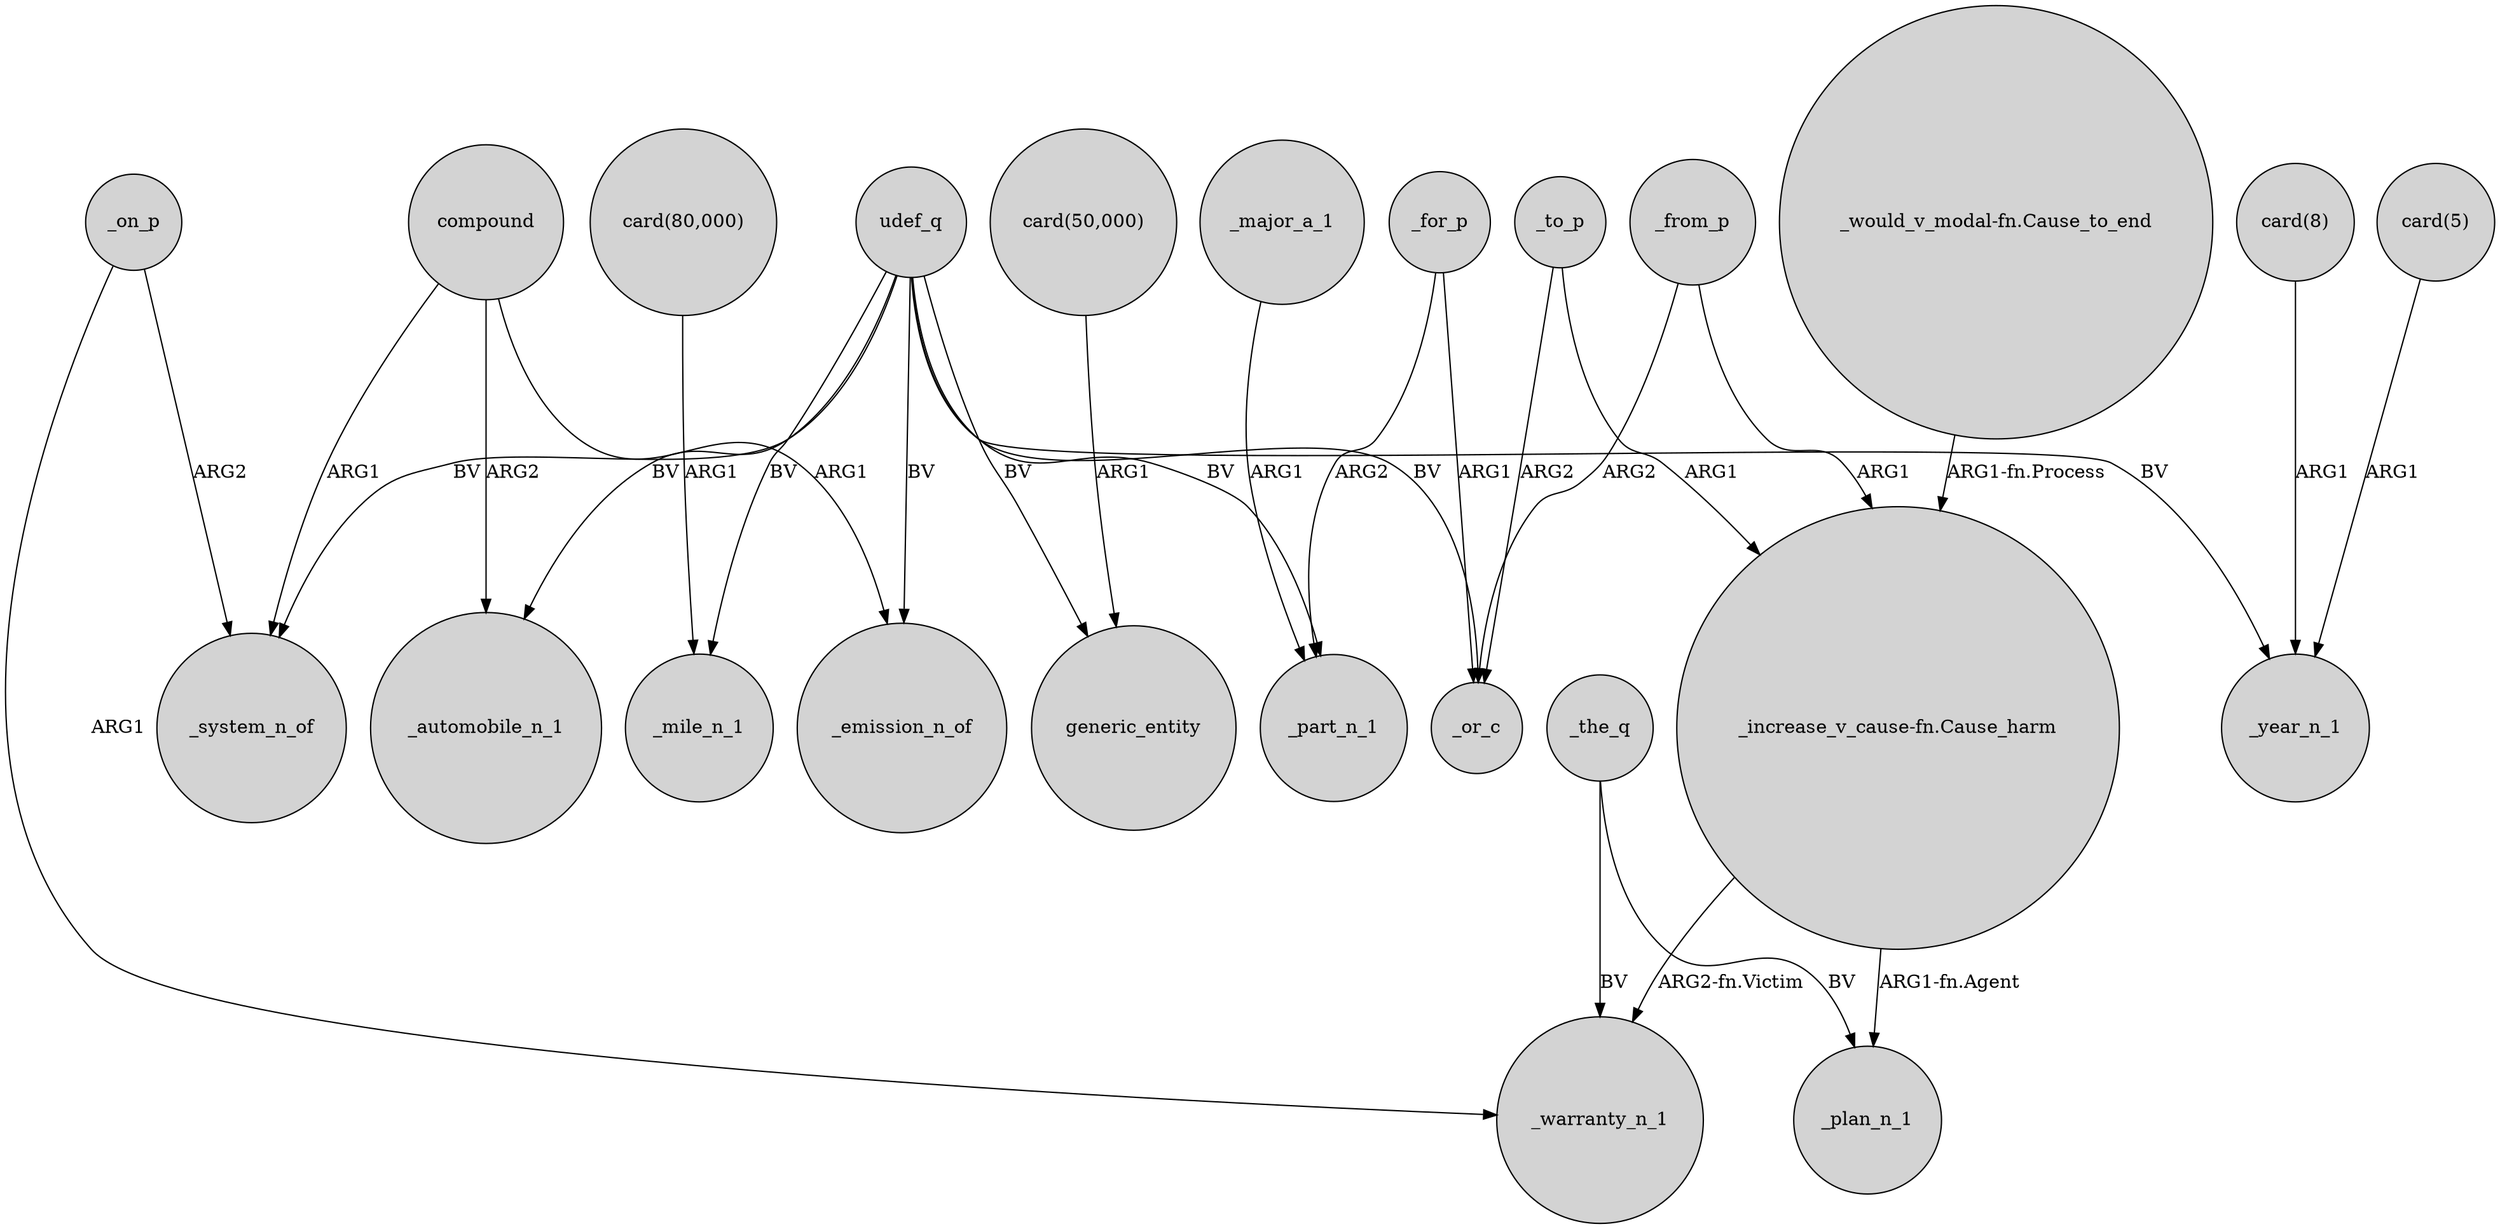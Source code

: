 digraph {
	node [shape=circle style=filled]
	compound -> _system_n_of [label=ARG1]
	_to_p -> _or_c [label=ARG2]
	udef_q -> _mile_n_1 [label=BV]
	_to_p -> "_increase_v_cause-fn.Cause_harm" [label=ARG1]
	_for_p -> _or_c [label=ARG1]
	_on_p -> _warranty_n_1 [label=ARG1]
	compound -> _emission_n_of [label=ARG1]
	_the_q -> _warranty_n_1 [label=BV]
	_on_p -> _system_n_of [label=ARG2]
	"_would_v_modal-fn.Cause_to_end" -> "_increase_v_cause-fn.Cause_harm" [label="ARG1-fn.Process"]
	udef_q -> _emission_n_of [label=BV]
	udef_q -> generic_entity [label=BV]
	_major_a_1 -> _part_n_1 [label=ARG1]
	udef_q -> _automobile_n_1 [label=BV]
	udef_q -> _or_c [label=BV]
	"card(8)" -> _year_n_1 [label=ARG1]
	_from_p -> "_increase_v_cause-fn.Cause_harm" [label=ARG1]
	"card(80,000)" -> _mile_n_1 [label=ARG1]
	_from_p -> _or_c [label=ARG2]
	udef_q -> _system_n_of [label=BV]
	"card(5)" -> _year_n_1 [label=ARG1]
	"_increase_v_cause-fn.Cause_harm" -> _plan_n_1 [label="ARG1-fn.Agent"]
	udef_q -> _year_n_1 [label=BV]
	compound -> _automobile_n_1 [label=ARG2]
	"_increase_v_cause-fn.Cause_harm" -> _warranty_n_1 [label="ARG2-fn.Victim"]
	_the_q -> _plan_n_1 [label=BV]
	_for_p -> _part_n_1 [label=ARG2]
	udef_q -> _part_n_1 [label=BV]
	"card(50,000)" -> generic_entity [label=ARG1]
}
